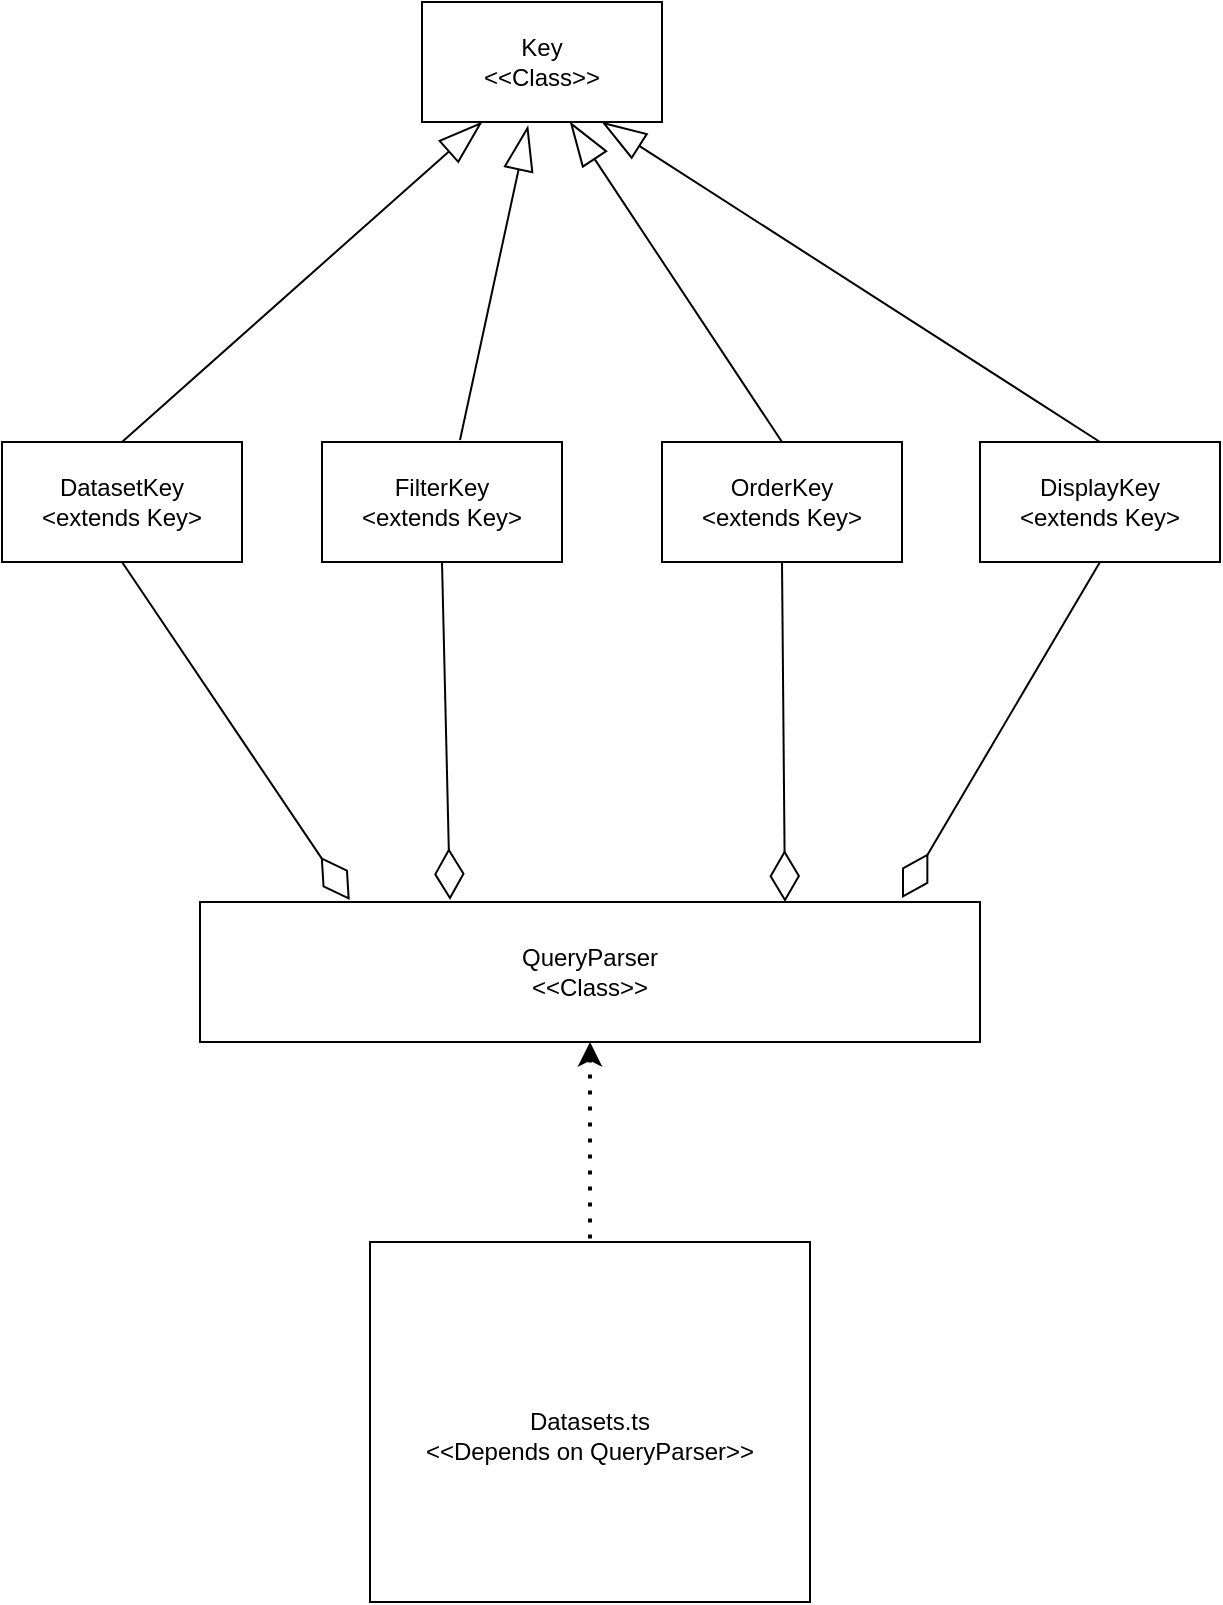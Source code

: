 <mxfile version="14.9.6" type="github">
  <diagram id="C5RBs43oDa-KdzZeNtuy" name="Page-1">
    <mxGraphModel dx="1422" dy="794" grid="1" gridSize="10" guides="1" tooltips="1" connect="1" arrows="1" fold="1" page="1" pageScale="1" pageWidth="827" pageHeight="1169" math="0" shadow="0">
      <root>
        <mxCell id="WIyWlLk6GJQsqaUBKTNV-0" />
        <mxCell id="WIyWlLk6GJQsqaUBKTNV-1" parent="WIyWlLk6GJQsqaUBKTNV-0" />
        <mxCell id="Yf6FwdHeuCOzOSAr2f3k-1" value="Key&lt;br&gt;&amp;lt;&amp;lt;Class&amp;gt;&amp;gt;" style="rounded=0;whiteSpace=wrap;html=1;" vertex="1" parent="WIyWlLk6GJQsqaUBKTNV-1">
          <mxGeometry x="330" y="50" width="120" height="60" as="geometry" />
        </mxCell>
        <mxCell id="Yf6FwdHeuCOzOSAr2f3k-4" value="" style="endArrow=blockThin;html=1;endFill=0;targetPerimeterSpacing=2;sourcePerimeterSpacing=2;endSize=20;exitX=0.5;exitY=0;exitDx=0;exitDy=0;entryX=0.25;entryY=1;entryDx=0;entryDy=0;" edge="1" parent="WIyWlLk6GJQsqaUBKTNV-1" source="Yf6FwdHeuCOzOSAr2f3k-5" target="Yf6FwdHeuCOzOSAr2f3k-1">
          <mxGeometry width="50" height="50" relative="1" as="geometry">
            <mxPoint x="260" y="290" as="sourcePoint" />
            <mxPoint x="440" y="280" as="targetPoint" />
          </mxGeometry>
        </mxCell>
        <mxCell id="Yf6FwdHeuCOzOSAr2f3k-5" value="DatasetKey&lt;br&gt;&amp;lt;extends Key&amp;gt;" style="rounded=0;whiteSpace=wrap;html=1;" vertex="1" parent="WIyWlLk6GJQsqaUBKTNV-1">
          <mxGeometry x="120" y="270" width="120" height="60" as="geometry" />
        </mxCell>
        <mxCell id="Yf6FwdHeuCOzOSAr2f3k-6" value="FilterKey&lt;br&gt;&amp;lt;extends Key&amp;gt;" style="rounded=0;whiteSpace=wrap;html=1;" vertex="1" parent="WIyWlLk6GJQsqaUBKTNV-1">
          <mxGeometry x="280" y="270" width="120" height="60" as="geometry" />
        </mxCell>
        <mxCell id="Yf6FwdHeuCOzOSAr2f3k-7" value="OrderKey&lt;br&gt;&amp;lt;extends Key&amp;gt;" style="rounded=0;whiteSpace=wrap;html=1;" vertex="1" parent="WIyWlLk6GJQsqaUBKTNV-1">
          <mxGeometry x="450" y="270" width="120" height="60" as="geometry" />
        </mxCell>
        <mxCell id="Yf6FwdHeuCOzOSAr2f3k-8" value="DisplayKey&lt;br&gt;&amp;lt;extends Key&amp;gt;" style="rounded=0;whiteSpace=wrap;html=1;" vertex="1" parent="WIyWlLk6GJQsqaUBKTNV-1">
          <mxGeometry x="609" y="270" width="120" height="60" as="geometry" />
        </mxCell>
        <mxCell id="Yf6FwdHeuCOzOSAr2f3k-9" value="" style="endArrow=blockThin;html=1;endFill=0;targetPerimeterSpacing=2;sourcePerimeterSpacing=2;endSize=20;exitX=0.575;exitY=-0.017;exitDx=0;exitDy=0;exitPerimeter=0;" edge="1" parent="WIyWlLk6GJQsqaUBKTNV-1" source="Yf6FwdHeuCOzOSAr2f3k-6" target="Yf6FwdHeuCOzOSAr2f3k-1">
          <mxGeometry width="50" height="50" relative="1" as="geometry">
            <mxPoint x="210" y="280" as="sourcePoint" />
            <mxPoint x="368" y="122" as="targetPoint" />
            <Array as="points">
              <mxPoint x="383" y="112" />
            </Array>
          </mxGeometry>
        </mxCell>
        <mxCell id="Yf6FwdHeuCOzOSAr2f3k-10" value="" style="endArrow=blockThin;html=1;endFill=0;targetPerimeterSpacing=2;sourcePerimeterSpacing=2;endSize=20;exitX=0.5;exitY=0;exitDx=0;exitDy=0;entryX=0.617;entryY=1;entryDx=0;entryDy=0;entryPerimeter=0;" edge="1" parent="WIyWlLk6GJQsqaUBKTNV-1" source="Yf6FwdHeuCOzOSAr2f3k-7" target="Yf6FwdHeuCOzOSAr2f3k-1">
          <mxGeometry width="50" height="50" relative="1" as="geometry">
            <mxPoint x="220" y="290" as="sourcePoint" />
            <mxPoint x="378" y="132" as="targetPoint" />
          </mxGeometry>
        </mxCell>
        <mxCell id="Yf6FwdHeuCOzOSAr2f3k-11" value="" style="endArrow=blockThin;html=1;endFill=0;targetPerimeterSpacing=2;sourcePerimeterSpacing=2;endSize=20;exitX=0.5;exitY=0;exitDx=0;exitDy=0;entryX=0.75;entryY=1;entryDx=0;entryDy=0;" edge="1" parent="WIyWlLk6GJQsqaUBKTNV-1" source="Yf6FwdHeuCOzOSAr2f3k-8" target="Yf6FwdHeuCOzOSAr2f3k-1">
          <mxGeometry width="50" height="50" relative="1" as="geometry">
            <mxPoint x="230" y="300" as="sourcePoint" />
            <mxPoint x="388" y="142" as="targetPoint" />
          </mxGeometry>
        </mxCell>
        <mxCell id="Yf6FwdHeuCOzOSAr2f3k-12" value="QueryParser&lt;br&gt;&amp;lt;&amp;lt;Class&amp;gt;&amp;gt;" style="rounded=0;whiteSpace=wrap;html=1;" vertex="1" parent="WIyWlLk6GJQsqaUBKTNV-1">
          <mxGeometry x="219" y="500" width="390" height="70" as="geometry" />
        </mxCell>
        <mxCell id="Yf6FwdHeuCOzOSAr2f3k-13" value="" style="endArrow=diamondThin;html=1;endSize=23;sourcePerimeterSpacing=2;targetPerimeterSpacing=2;exitX=0.5;exitY=1;exitDx=0;exitDy=0;endFill=0;entryX=0.192;entryY=-0.014;entryDx=0;entryDy=0;entryPerimeter=0;" edge="1" parent="WIyWlLk6GJQsqaUBKTNV-1" source="Yf6FwdHeuCOzOSAr2f3k-5" target="Yf6FwdHeuCOzOSAr2f3k-12">
          <mxGeometry width="50" height="50" relative="1" as="geometry">
            <mxPoint x="390" y="520" as="sourcePoint" />
            <mxPoint x="250" y="490" as="targetPoint" />
          </mxGeometry>
        </mxCell>
        <mxCell id="Yf6FwdHeuCOzOSAr2f3k-14" value="" style="endArrow=diamondThin;html=1;endSize=23;sourcePerimeterSpacing=2;targetPerimeterSpacing=2;exitX=0.5;exitY=1;exitDx=0;exitDy=0;endFill=0;" edge="1" parent="WIyWlLk6GJQsqaUBKTNV-1" source="Yf6FwdHeuCOzOSAr2f3k-6">
          <mxGeometry width="50" height="50" relative="1" as="geometry">
            <mxPoint x="210" y="340" as="sourcePoint" />
            <mxPoint x="344" y="499" as="targetPoint" />
          </mxGeometry>
        </mxCell>
        <mxCell id="Yf6FwdHeuCOzOSAr2f3k-16" value="" style="endArrow=diamondThin;html=1;endSize=23;sourcePerimeterSpacing=2;targetPerimeterSpacing=2;exitX=0.5;exitY=1;exitDx=0;exitDy=0;entryX=0.75;entryY=0;entryDx=0;entryDy=0;endFill=0;" edge="1" parent="WIyWlLk6GJQsqaUBKTNV-1" source="Yf6FwdHeuCOzOSAr2f3k-7" target="Yf6FwdHeuCOzOSAr2f3k-12">
          <mxGeometry width="50" height="50" relative="1" as="geometry">
            <mxPoint x="220" y="350" as="sourcePoint" />
            <mxPoint x="434" y="520" as="targetPoint" />
          </mxGeometry>
        </mxCell>
        <mxCell id="Yf6FwdHeuCOzOSAr2f3k-17" value="" style="endArrow=diamondThin;html=1;endSize=23;sourcePerimeterSpacing=2;targetPerimeterSpacing=2;exitX=0.5;exitY=1;exitDx=0;exitDy=0;endFill=0;" edge="1" parent="WIyWlLk6GJQsqaUBKTNV-1" source="Yf6FwdHeuCOzOSAr2f3k-8">
          <mxGeometry width="50" height="50" relative="1" as="geometry">
            <mxPoint x="230" y="360" as="sourcePoint" />
            <mxPoint x="570" y="498" as="targetPoint" />
          </mxGeometry>
        </mxCell>
        <mxCell id="Yf6FwdHeuCOzOSAr2f3k-18" value="&lt;br&gt;Datasets.ts&lt;br&gt;&amp;lt;&amp;lt;Depends on QueryParser&amp;gt;&amp;gt;" style="rounded=0;whiteSpace=wrap;html=1;" vertex="1" parent="WIyWlLk6GJQsqaUBKTNV-1">
          <mxGeometry x="304" y="670" width="220" height="180" as="geometry" />
        </mxCell>
        <mxCell id="Yf6FwdHeuCOzOSAr2f3k-19" value="" style="endArrow=none;dashed=1;html=1;dashPattern=1 3;strokeWidth=2;endSize=23;sourcePerimeterSpacing=2;targetPerimeterSpacing=2;entryX=0.5;entryY=0;entryDx=0;entryDy=0;exitX=0.5;exitY=1;exitDx=0;exitDy=0;startArrow=classic;startFill=1;" edge="1" parent="WIyWlLk6GJQsqaUBKTNV-1" source="Yf6FwdHeuCOzOSAr2f3k-12" target="Yf6FwdHeuCOzOSAr2f3k-18">
          <mxGeometry width="50" height="50" relative="1" as="geometry">
            <mxPoint x="380" y="680" as="sourcePoint" />
            <mxPoint x="430" y="630" as="targetPoint" />
          </mxGeometry>
        </mxCell>
      </root>
    </mxGraphModel>
  </diagram>
</mxfile>
